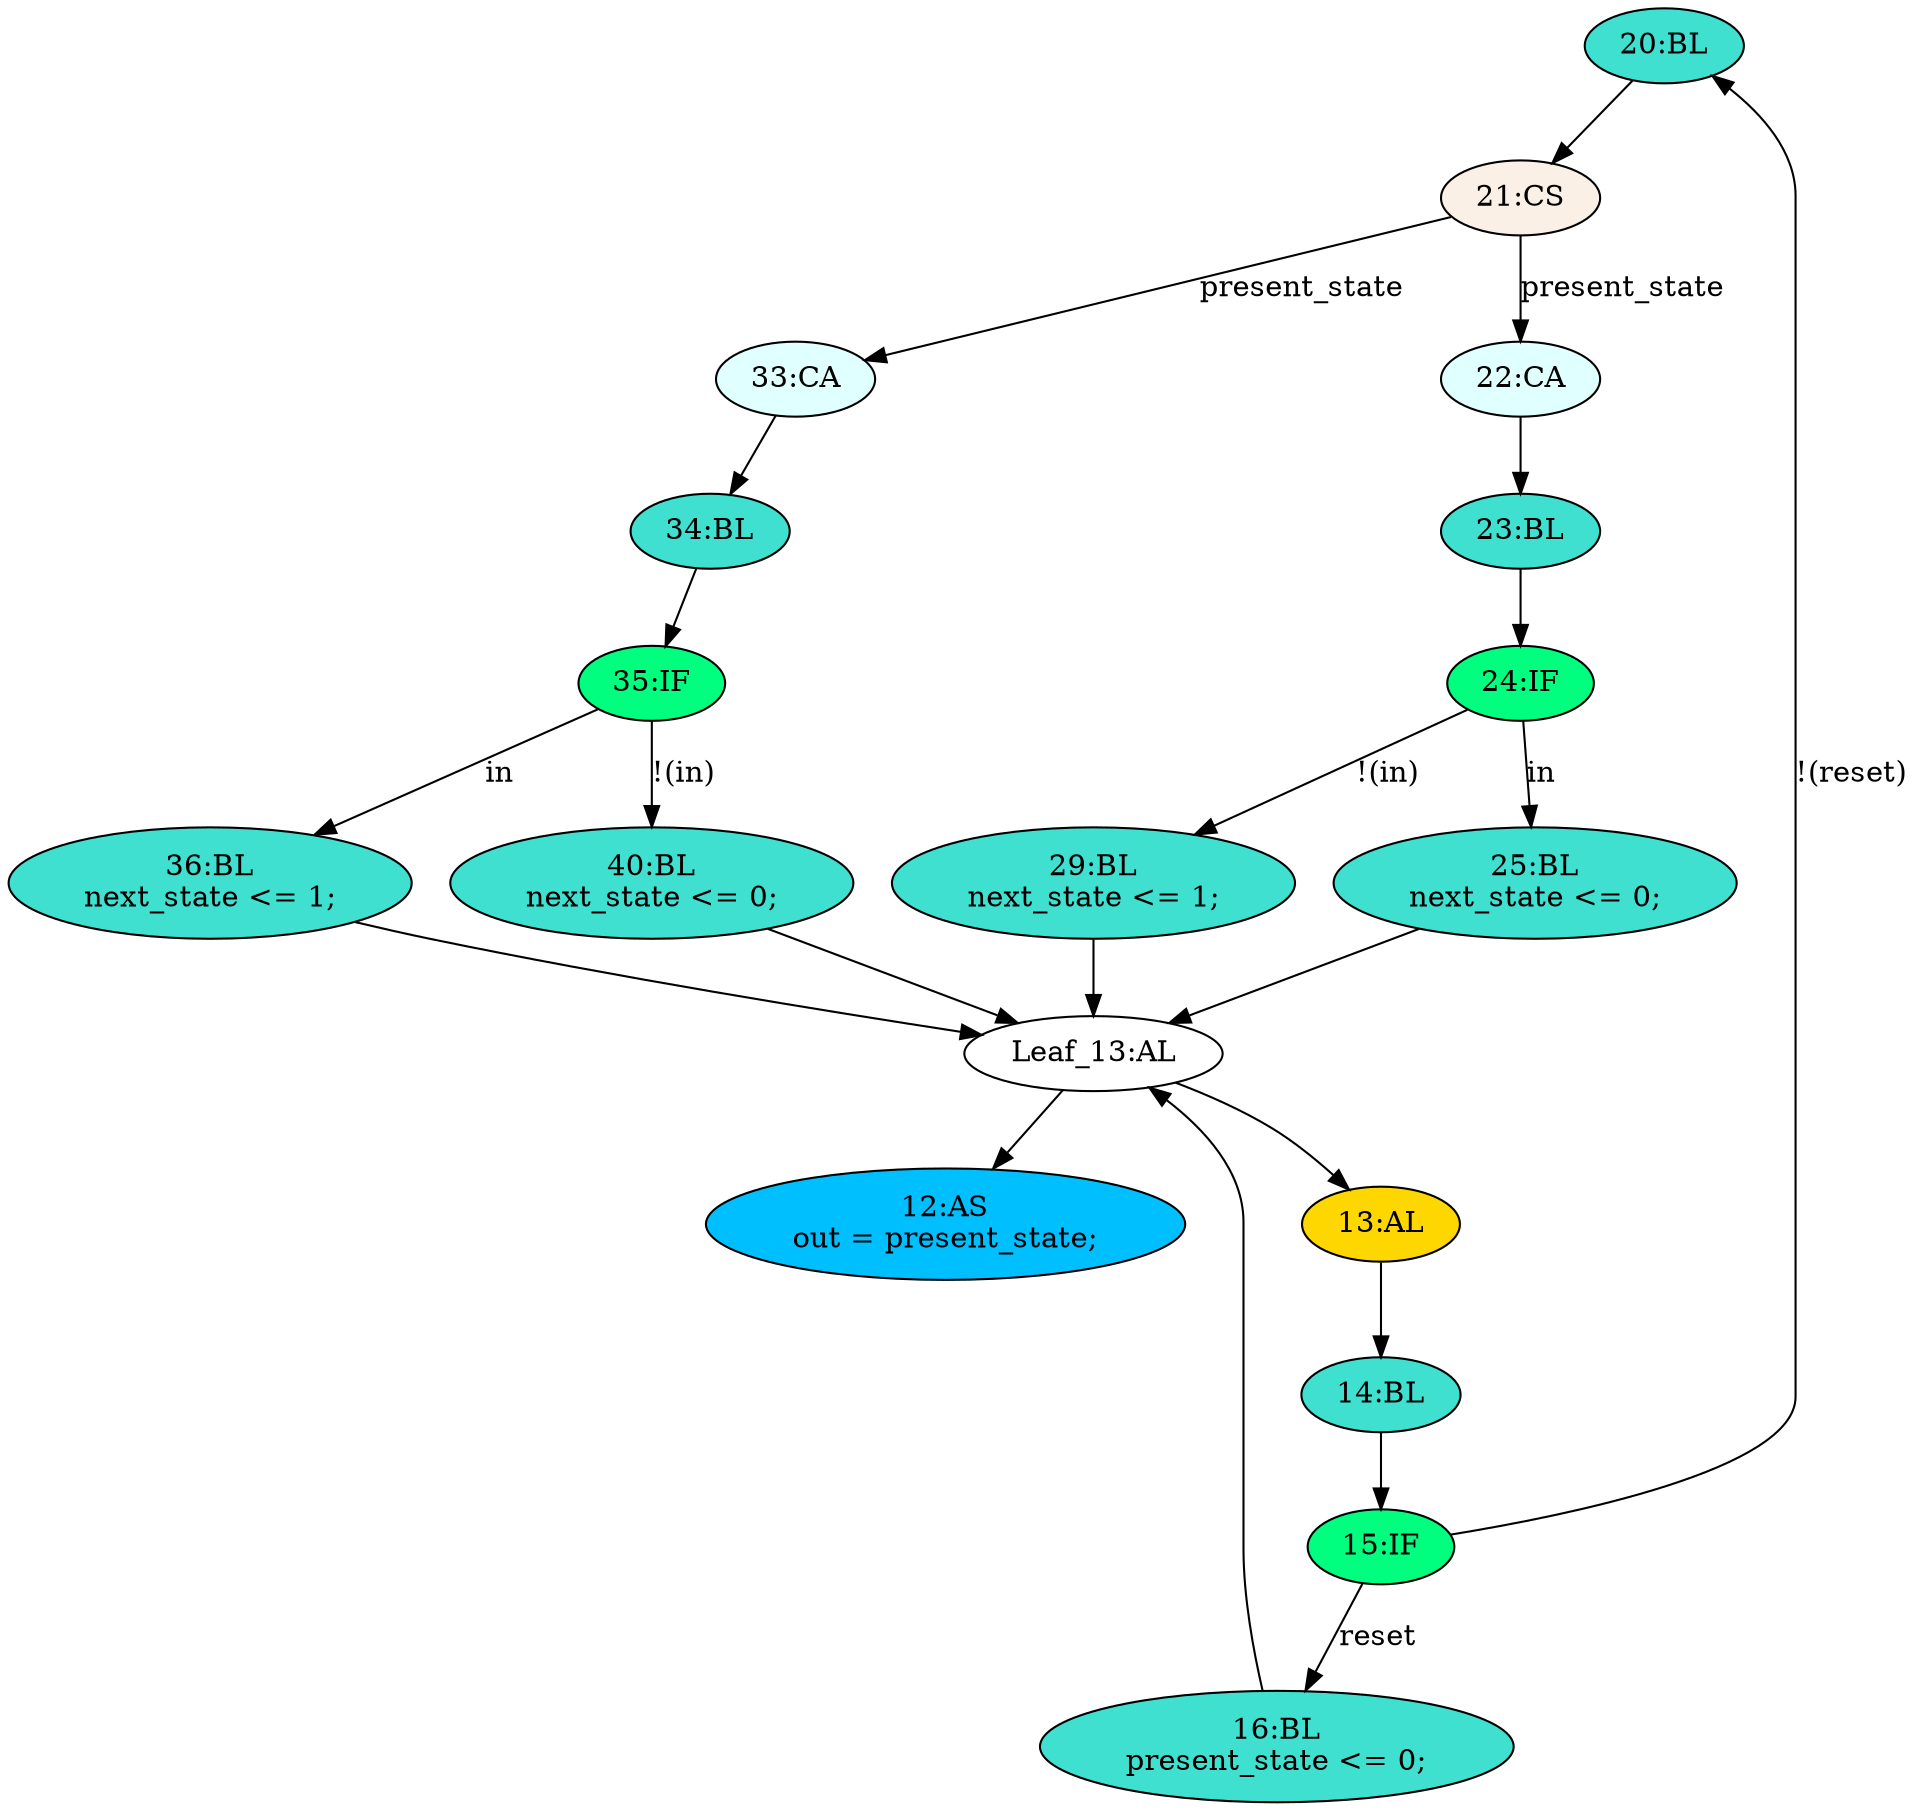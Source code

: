 strict digraph "compose( ,  )" {
	node [label="\N"];
	"20:BL"	[ast="<pyverilog.vparser.ast.Block object at 0x7f159bd8e4d0>",
		fillcolor=turquoise,
		label="20:BL",
		statements="[]",
		style=filled,
		typ=Block];
	"21:CS"	[ast="<pyverilog.vparser.ast.CaseStatement object at 0x7f159bdfdc50>",
		fillcolor=linen,
		label="21:CS",
		statements="[]",
		style=filled,
		typ=CaseStatement];
	"20:BL" -> "21:CS"	[cond="[]",
		lineno=None];
	"24:IF"	[ast="<pyverilog.vparser.ast.IfStatement object at 0x7f159bde6150>",
		fillcolor=springgreen,
		label="24:IF",
		statements="[]",
		style=filled,
		typ=IfStatement];
	"25:BL"	[ast="<pyverilog.vparser.ast.Block object at 0x7f159bde6950>",
		fillcolor=turquoise,
		label="25:BL
next_state <= 0;",
		statements="[<pyverilog.vparser.ast.NonblockingSubstitution object at 0x7f159bde6ad0>]",
		style=filled,
		typ=Block];
	"24:IF" -> "25:BL"	[cond="['in']",
		label=in,
		lineno=24];
	"29:BL"	[ast="<pyverilog.vparser.ast.Block object at 0x7f159bde6290>",
		fillcolor=turquoise,
		label="29:BL
next_state <= 1;",
		statements="[<pyverilog.vparser.ast.NonblockingSubstitution object at 0x7f159bde6550>]",
		style=filled,
		typ=Block];
	"24:IF" -> "29:BL"	[cond="['in']",
		label="!(in)",
		lineno=24];
	"34:BL"	[ast="<pyverilog.vparser.ast.Block object at 0x7f159c0a0f50>",
		fillcolor=turquoise,
		label="34:BL",
		statements="[]",
		style=filled,
		typ=Block];
	"35:IF"	[ast="<pyverilog.vparser.ast.IfStatement object at 0x7f159c046150>",
		fillcolor=springgreen,
		label="35:IF",
		statements="[]",
		style=filled,
		typ=IfStatement];
	"34:BL" -> "35:IF"	[cond="[]",
		lineno=None];
	"40:BL"	[ast="<pyverilog.vparser.ast.Block object at 0x7f159bc983d0>",
		fillcolor=turquoise,
		label="40:BL
next_state <= 0;",
		statements="[<pyverilog.vparser.ast.NonblockingSubstitution object at 0x7f159bc98c90>]",
		style=filled,
		typ=Block];
	"35:IF" -> "40:BL"	[cond="['in']",
		label="!(in)",
		lineno=35];
	"36:BL"	[ast="<pyverilog.vparser.ast.Block object at 0x7f159c0a0890>",
		fillcolor=turquoise,
		label="36:BL
next_state <= 1;",
		statements="[<pyverilog.vparser.ast.NonblockingSubstitution object at 0x7f159c0a0fd0>]",
		style=filled,
		typ=Block];
	"35:IF" -> "36:BL"	[cond="['in']",
		label=in,
		lineno=35];
	"Leaf_13:AL"	[def_var="['present_state', 'next_state']",
		label="Leaf_13:AL"];
	"40:BL" -> "Leaf_13:AL"	[cond="[]",
		lineno=None];
	"13:AL"	[ast="<pyverilog.vparser.ast.Always object at 0x7f159bdf1450>",
		clk_sens=True,
		fillcolor=gold,
		label="13:AL",
		sens="['clk']",
		statements="[]",
		style=filled,
		typ=Always,
		use_var="['reset', 'present_state', 'in']"];
	"14:BL"	[ast="<pyverilog.vparser.ast.Block object at 0x7f159bde34d0>",
		fillcolor=turquoise,
		label="14:BL",
		statements="[]",
		style=filled,
		typ=Block];
	"13:AL" -> "14:BL"	[cond="[]",
		lineno=None];
	"25:BL" -> "Leaf_13:AL"	[cond="[]",
		lineno=None];
	"29:BL" -> "Leaf_13:AL"	[cond="[]",
		lineno=None];
	"23:BL"	[ast="<pyverilog.vparser.ast.Block object at 0x7f159bdfd610>",
		fillcolor=turquoise,
		label="23:BL",
		statements="[]",
		style=filled,
		typ=Block];
	"23:BL" -> "24:IF"	[cond="[]",
		lineno=None];
	"15:IF"	[ast="<pyverilog.vparser.ast.IfStatement object at 0x7f159bd8e290>",
		fillcolor=springgreen,
		label="15:IF",
		statements="[]",
		style=filled,
		typ=IfStatement];
	"14:BL" -> "15:IF"	[cond="[]",
		lineno=None];
	"22:CA"	[ast="<pyverilog.vparser.ast.Case object at 0x7f159d5ff450>",
		fillcolor=lightcyan,
		label="22:CA",
		statements="[]",
		style=filled,
		typ=Case];
	"22:CA" -> "23:BL"	[cond="[]",
		lineno=None];
	"12:AS"	[ast="<pyverilog.vparser.ast.Assign object at 0x7f159bd96810>",
		def_var="['out']",
		fillcolor=deepskyblue,
		label="12:AS
out = present_state;",
		statements="[]",
		style=filled,
		typ=Assign,
		use_var="['present_state']"];
	"Leaf_13:AL" -> "13:AL";
	"Leaf_13:AL" -> "12:AS";
	"21:CS" -> "22:CA"	[cond="['present_state']",
		label=present_state,
		lineno=21];
	"33:CA"	[ast="<pyverilog.vparser.ast.Case object at 0x7f159c15ee50>",
		fillcolor=lightcyan,
		label="33:CA",
		statements="[]",
		style=filled,
		typ=Case];
	"21:CS" -> "33:CA"	[cond="['present_state']",
		label=present_state,
		lineno=21];
	"33:CA" -> "34:BL"	[cond="[]",
		lineno=None];
	"15:IF" -> "20:BL"	[cond="['reset']",
		label="!(reset)",
		lineno=15];
	"16:BL"	[ast="<pyverilog.vparser.ast.Block object at 0x7f159bde3890>",
		fillcolor=turquoise,
		label="16:BL
present_state <= 0;",
		statements="[<pyverilog.vparser.ast.NonblockingSubstitution object at 0x7f159bd8e550>]",
		style=filled,
		typ=Block];
	"15:IF" -> "16:BL"	[cond="['reset']",
		label=reset,
		lineno=15];
	"36:BL" -> "Leaf_13:AL"	[cond="[]",
		lineno=None];
	"16:BL" -> "Leaf_13:AL"	[cond="[]",
		lineno=None];
}
